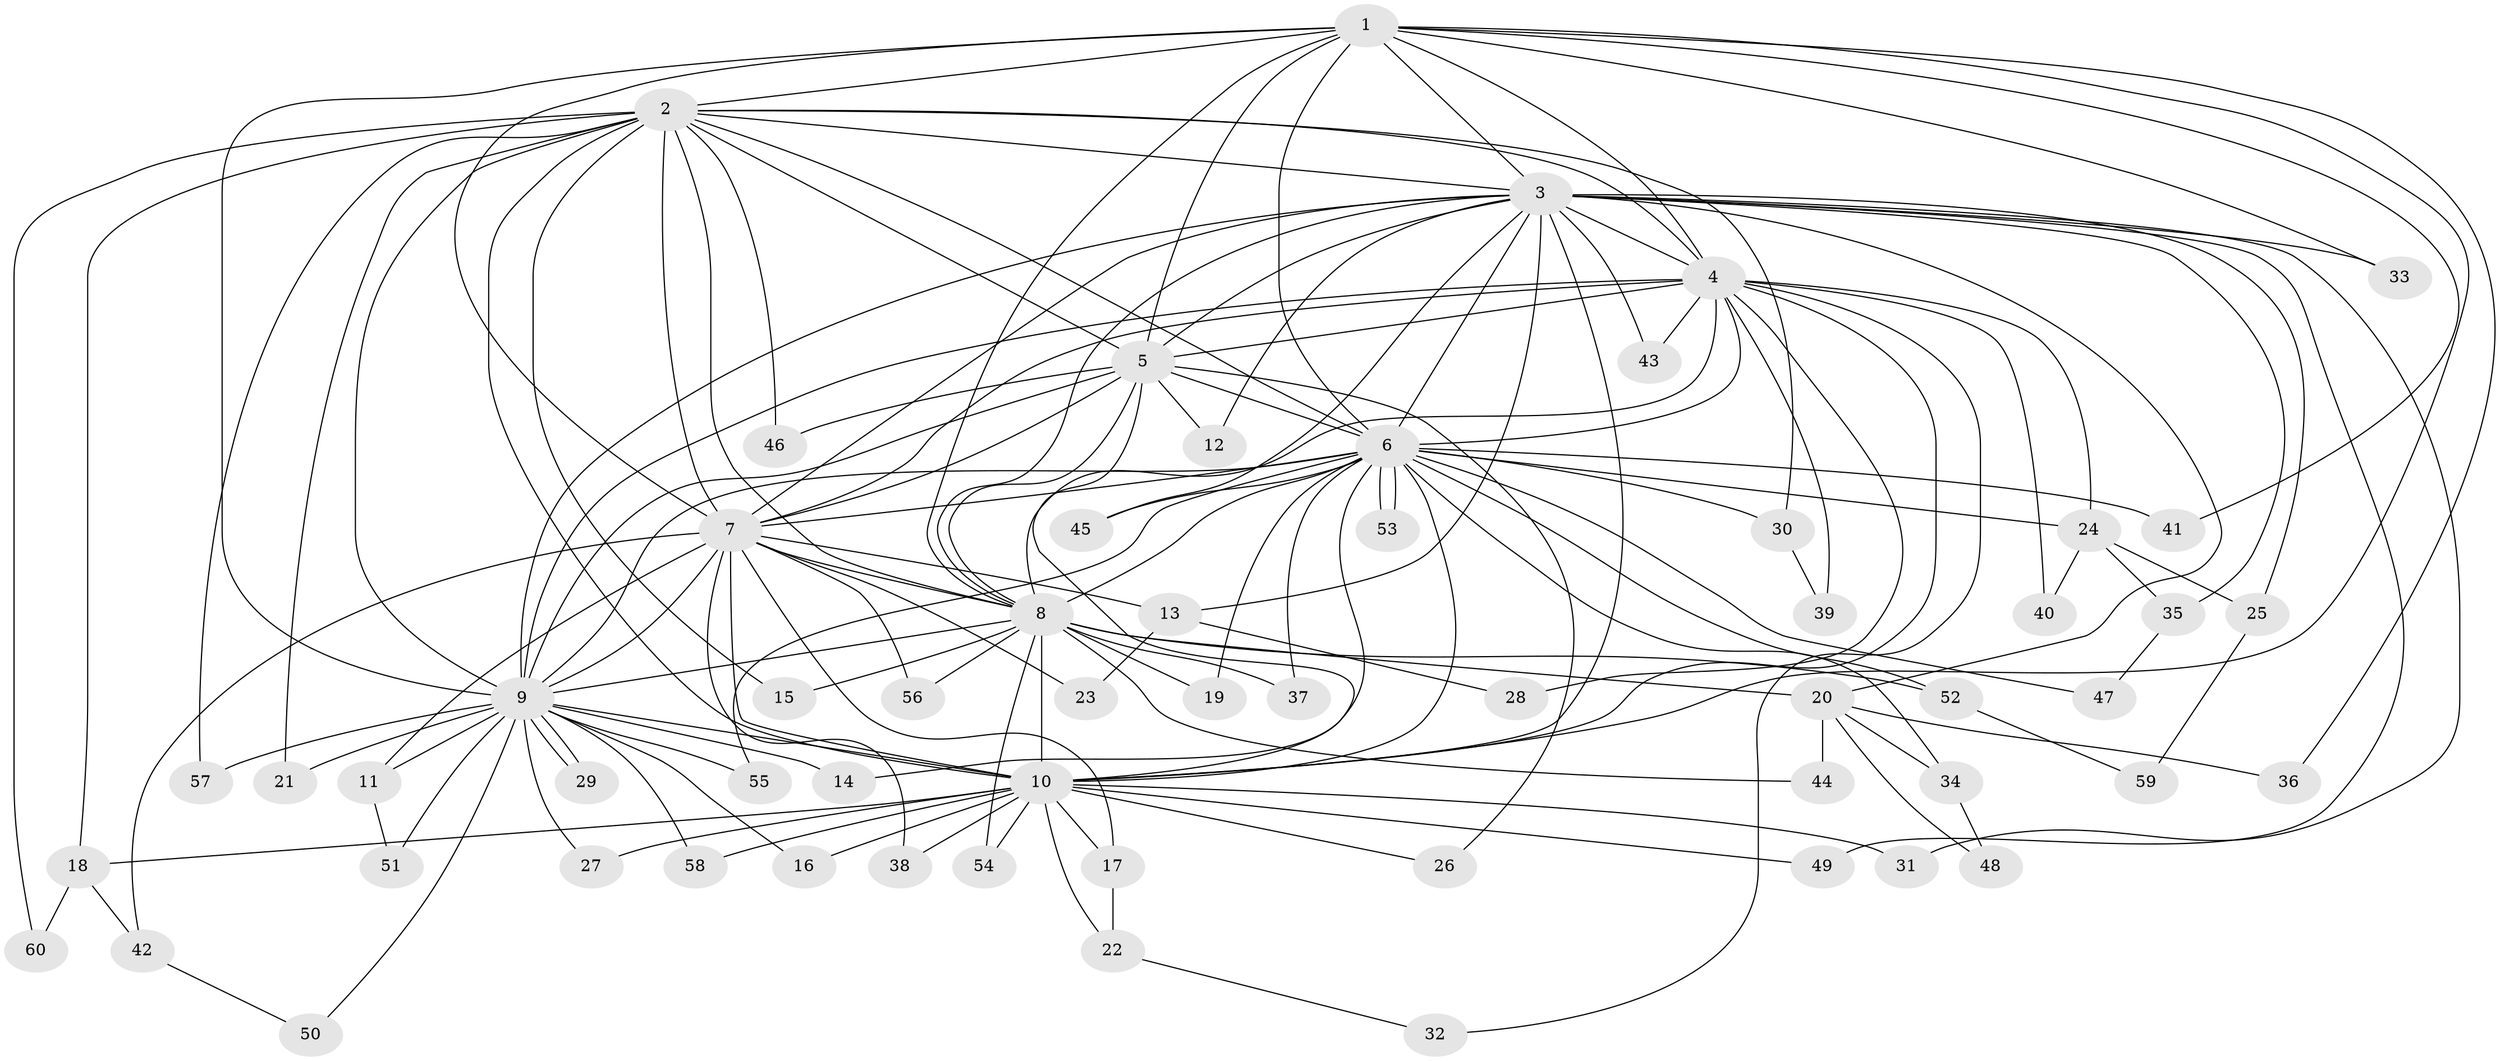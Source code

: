 // coarse degree distribution, {10: 0.022727272727272728, 20: 0.022727272727272728, 16: 0.022727272727272728, 21: 0.022727272727272728, 9: 0.022727272727272728, 17: 0.045454545454545456, 13: 0.022727272727272728, 2: 0.6363636363636364, 4: 0.06818181818181818, 3: 0.09090909090909091, 5: 0.022727272727272728}
// Generated by graph-tools (version 1.1) at 2025/23/03/03/25 07:23:39]
// undirected, 60 vertices, 145 edges
graph export_dot {
graph [start="1"]
  node [color=gray90,style=filled];
  1;
  2;
  3;
  4;
  5;
  6;
  7;
  8;
  9;
  10;
  11;
  12;
  13;
  14;
  15;
  16;
  17;
  18;
  19;
  20;
  21;
  22;
  23;
  24;
  25;
  26;
  27;
  28;
  29;
  30;
  31;
  32;
  33;
  34;
  35;
  36;
  37;
  38;
  39;
  40;
  41;
  42;
  43;
  44;
  45;
  46;
  47;
  48;
  49;
  50;
  51;
  52;
  53;
  54;
  55;
  56;
  57;
  58;
  59;
  60;
  1 -- 2;
  1 -- 3;
  1 -- 4;
  1 -- 5;
  1 -- 6;
  1 -- 7;
  1 -- 8;
  1 -- 9;
  1 -- 10;
  1 -- 33;
  1 -- 36;
  1 -- 41;
  2 -- 3;
  2 -- 4;
  2 -- 5;
  2 -- 6;
  2 -- 7;
  2 -- 8;
  2 -- 9;
  2 -- 10;
  2 -- 15;
  2 -- 18;
  2 -- 21;
  2 -- 30;
  2 -- 46;
  2 -- 57;
  2 -- 60;
  3 -- 4;
  3 -- 5;
  3 -- 6;
  3 -- 7;
  3 -- 8;
  3 -- 9;
  3 -- 10;
  3 -- 12;
  3 -- 13;
  3 -- 20;
  3 -- 25;
  3 -- 31;
  3 -- 33;
  3 -- 35;
  3 -- 43;
  3 -- 45;
  3 -- 49;
  4 -- 5;
  4 -- 6;
  4 -- 7;
  4 -- 8;
  4 -- 9;
  4 -- 10;
  4 -- 24;
  4 -- 28;
  4 -- 32;
  4 -- 39;
  4 -- 40;
  4 -- 43;
  5 -- 6;
  5 -- 7;
  5 -- 8;
  5 -- 9;
  5 -- 10;
  5 -- 12;
  5 -- 26;
  5 -- 46;
  6 -- 7;
  6 -- 8;
  6 -- 9;
  6 -- 10;
  6 -- 14;
  6 -- 19;
  6 -- 24;
  6 -- 30;
  6 -- 34;
  6 -- 37;
  6 -- 41;
  6 -- 45;
  6 -- 47;
  6 -- 52;
  6 -- 53;
  6 -- 53;
  6 -- 55;
  7 -- 8;
  7 -- 9;
  7 -- 10;
  7 -- 11;
  7 -- 13;
  7 -- 17;
  7 -- 23;
  7 -- 38;
  7 -- 42;
  7 -- 56;
  8 -- 9;
  8 -- 10;
  8 -- 15;
  8 -- 19;
  8 -- 20;
  8 -- 37;
  8 -- 44;
  8 -- 52;
  8 -- 54;
  8 -- 56;
  9 -- 10;
  9 -- 11;
  9 -- 14;
  9 -- 16;
  9 -- 21;
  9 -- 27;
  9 -- 29;
  9 -- 29;
  9 -- 50;
  9 -- 51;
  9 -- 55;
  9 -- 57;
  9 -- 58;
  10 -- 16;
  10 -- 17;
  10 -- 18;
  10 -- 22;
  10 -- 26;
  10 -- 27;
  10 -- 31;
  10 -- 38;
  10 -- 49;
  10 -- 54;
  10 -- 58;
  11 -- 51;
  13 -- 23;
  13 -- 28;
  17 -- 22;
  18 -- 42;
  18 -- 60;
  20 -- 34;
  20 -- 36;
  20 -- 44;
  20 -- 48;
  22 -- 32;
  24 -- 25;
  24 -- 35;
  24 -- 40;
  25 -- 59;
  30 -- 39;
  34 -- 48;
  35 -- 47;
  42 -- 50;
  52 -- 59;
}
